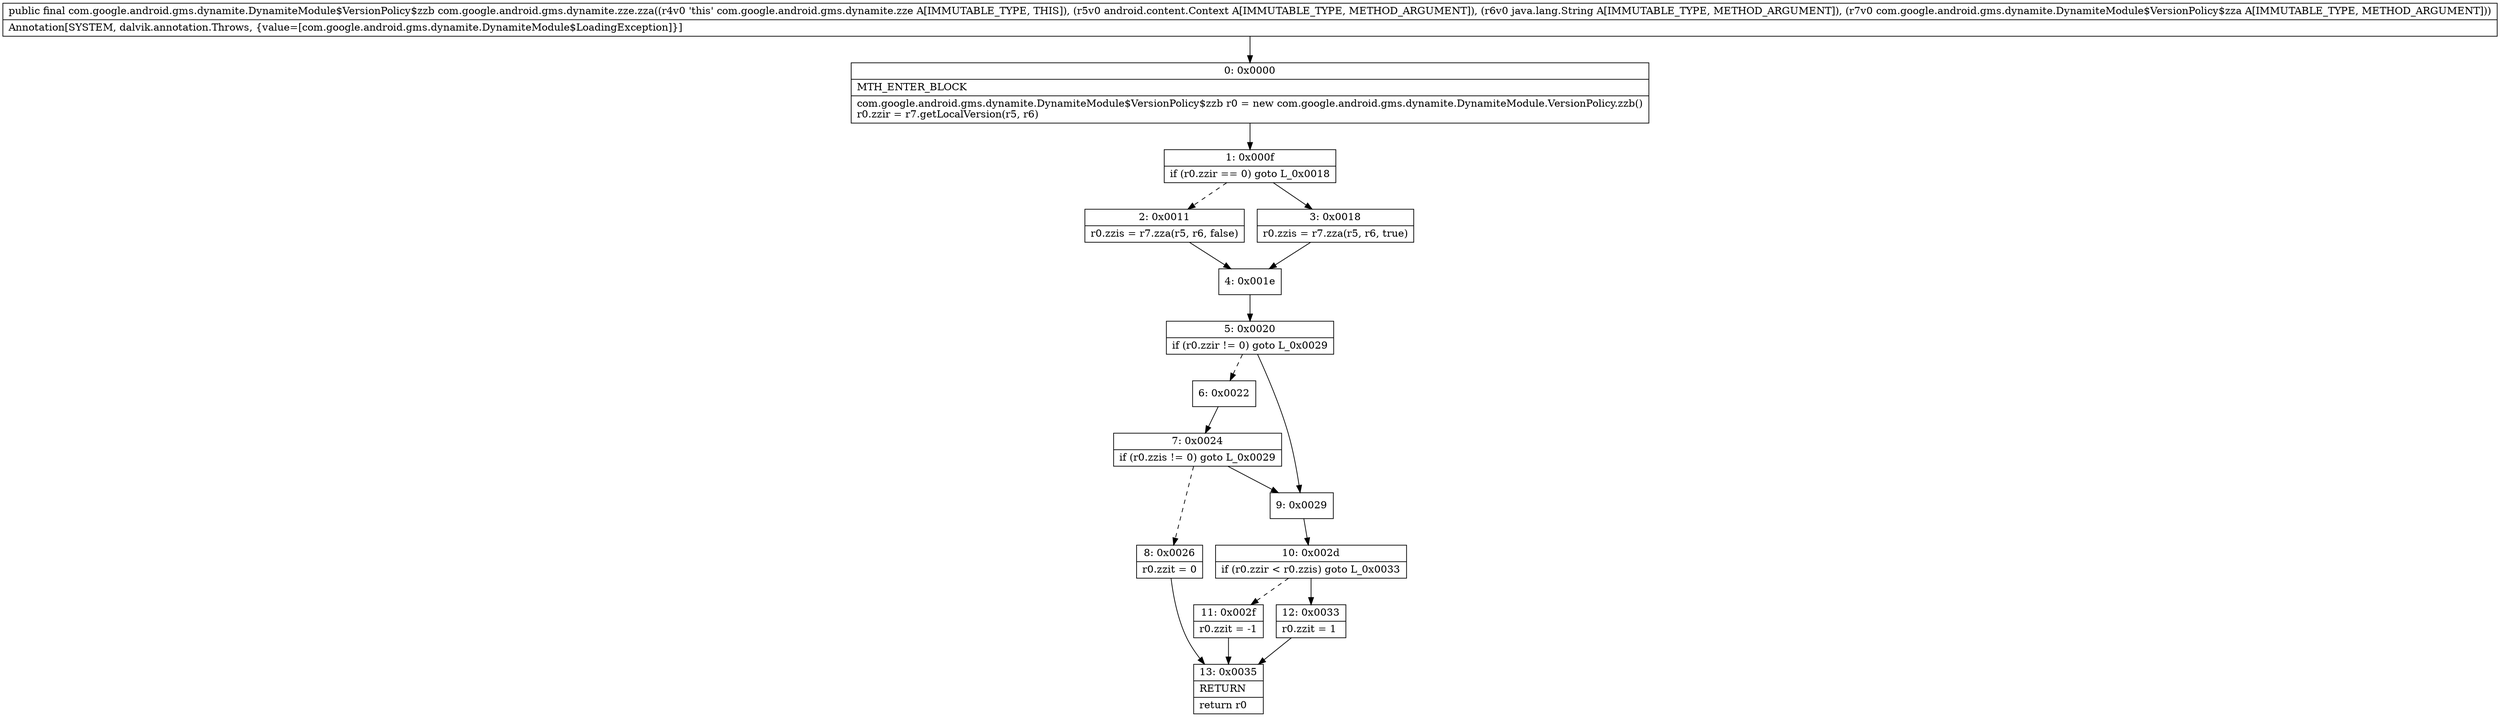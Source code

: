 digraph "CFG forcom.google.android.gms.dynamite.zze.zza(Landroid\/content\/Context;Ljava\/lang\/String;Lcom\/google\/android\/gms\/dynamite\/DynamiteModule$VersionPolicy$zza;)Lcom\/google\/android\/gms\/dynamite\/DynamiteModule$VersionPolicy$zzb;" {
Node_0 [shape=record,label="{0\:\ 0x0000|MTH_ENTER_BLOCK\l|com.google.android.gms.dynamite.DynamiteModule$VersionPolicy$zzb r0 = new com.google.android.gms.dynamite.DynamiteModule.VersionPolicy.zzb()\lr0.zzir = r7.getLocalVersion(r5, r6)\l}"];
Node_1 [shape=record,label="{1\:\ 0x000f|if (r0.zzir == 0) goto L_0x0018\l}"];
Node_2 [shape=record,label="{2\:\ 0x0011|r0.zzis = r7.zza(r5, r6, false)\l}"];
Node_3 [shape=record,label="{3\:\ 0x0018|r0.zzis = r7.zza(r5, r6, true)\l}"];
Node_4 [shape=record,label="{4\:\ 0x001e}"];
Node_5 [shape=record,label="{5\:\ 0x0020|if (r0.zzir != 0) goto L_0x0029\l}"];
Node_6 [shape=record,label="{6\:\ 0x0022}"];
Node_7 [shape=record,label="{7\:\ 0x0024|if (r0.zzis != 0) goto L_0x0029\l}"];
Node_8 [shape=record,label="{8\:\ 0x0026|r0.zzit = 0\l}"];
Node_9 [shape=record,label="{9\:\ 0x0029}"];
Node_10 [shape=record,label="{10\:\ 0x002d|if (r0.zzir \< r0.zzis) goto L_0x0033\l}"];
Node_11 [shape=record,label="{11\:\ 0x002f|r0.zzit = \-1\l}"];
Node_12 [shape=record,label="{12\:\ 0x0033|r0.zzit = 1\l}"];
Node_13 [shape=record,label="{13\:\ 0x0035|RETURN\l|return r0\l}"];
MethodNode[shape=record,label="{public final com.google.android.gms.dynamite.DynamiteModule$VersionPolicy$zzb com.google.android.gms.dynamite.zze.zza((r4v0 'this' com.google.android.gms.dynamite.zze A[IMMUTABLE_TYPE, THIS]), (r5v0 android.content.Context A[IMMUTABLE_TYPE, METHOD_ARGUMENT]), (r6v0 java.lang.String A[IMMUTABLE_TYPE, METHOD_ARGUMENT]), (r7v0 com.google.android.gms.dynamite.DynamiteModule$VersionPolicy$zza A[IMMUTABLE_TYPE, METHOD_ARGUMENT]))  | Annotation[SYSTEM, dalvik.annotation.Throws, \{value=[com.google.android.gms.dynamite.DynamiteModule$LoadingException]\}]\l}"];
MethodNode -> Node_0;
Node_0 -> Node_1;
Node_1 -> Node_2[style=dashed];
Node_1 -> Node_3;
Node_2 -> Node_4;
Node_3 -> Node_4;
Node_4 -> Node_5;
Node_5 -> Node_6[style=dashed];
Node_5 -> Node_9;
Node_6 -> Node_7;
Node_7 -> Node_8[style=dashed];
Node_7 -> Node_9;
Node_8 -> Node_13;
Node_9 -> Node_10;
Node_10 -> Node_11[style=dashed];
Node_10 -> Node_12;
Node_11 -> Node_13;
Node_12 -> Node_13;
}

